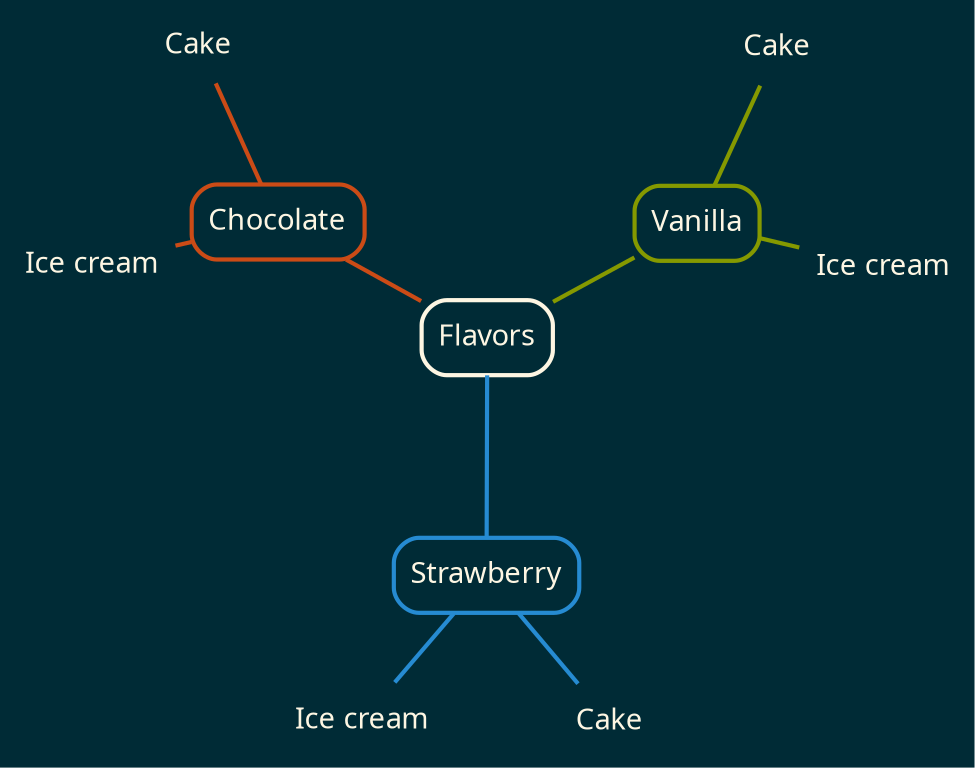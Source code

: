 graph mindmap {
 // graph settings
 graph [
  charset = "UTF-8";
  fontname = "Meiryo";
  layout = "sfdp";
  rankdir = "LR";
  newrank = true;
  overlap = "false";

  bgcolor = "#002b36";
  fontcolor = "#fdf6e3";
 ];
 // node settings
 node [
  fontname = "Meiryo";
  shape = "plaintext";
  style = "rounded";
  fontcolor = "#fdf6e3" ;
  penwidth = 2;
 ];
 // edge settings
 edge [
  fontname = "Meiryo";
  penwidth = 2;
 ];

 subgraph cluster_legend {
   peripheries=0;


 // set node
"ID0001" [label="Flavors", shape="box" , color="#fdf6e3"];
"ID0002" [label="Chocolate", shape="box" , color="#cb4b16"];
"ID0003" [label="Ice cream", shape="plaintext" , color="#cb4b16"];
"ID0004" [label="Cake", shape="plaintext" , color="#cb4b16"];
"ID0005" [label="Strawberry", shape="box" , color="#268bd2"];
"ID0006" [label="Ice cream", shape="plaintext" , color="#268bd2"];
"ID0007" [label="Cake", shape="plaintext" , color="#268bd2"];
"ID0008" [label="Vanilla", shape="box" , color="#859900"];
"ID0009" [label="Ice cream", shape="plaintext" , color="#859900"];
"ID0010" [label="Cake", shape="plaintext" , color="#859900"];

 // set edge
"ID0001" -- "ID0002" [style="solid", color="#cb4b16"];
"ID0002" -- "ID0003" [style="solid", color="#cb4b16"];
"ID0002" -- "ID0004" [style="solid", color="#cb4b16"];
"ID0001" -- "ID0005" [style="solid", color="#268bd2"];
"ID0005" -- "ID0006" [style="solid", color="#268bd2"];
"ID0005" -- "ID0007" [style="solid", color="#268bd2"];
"ID0001" -- "ID0008" [style="solid", color="#859900"];
"ID0008" -- "ID0009" [style="solid", color="#859900"];
"ID0008" -- "ID0010" [style="solid", color="#859900"];

 // set option

 graph [
   labelloc="b";
   labeljust="r";
   color="white";
   label=<
   <TABLE
       BORDER="1"
       CELLBORDER="0"
       COLOR="gray15"
       BGCOLOR="grey95"
   >
   <TR><TD ALIGN="LEFT"><FONT COLOR="gray15" POINT-SIZE="11">this is legend</FONT></TD></TR>
   </TABLE>>;
 ];

 };

}
